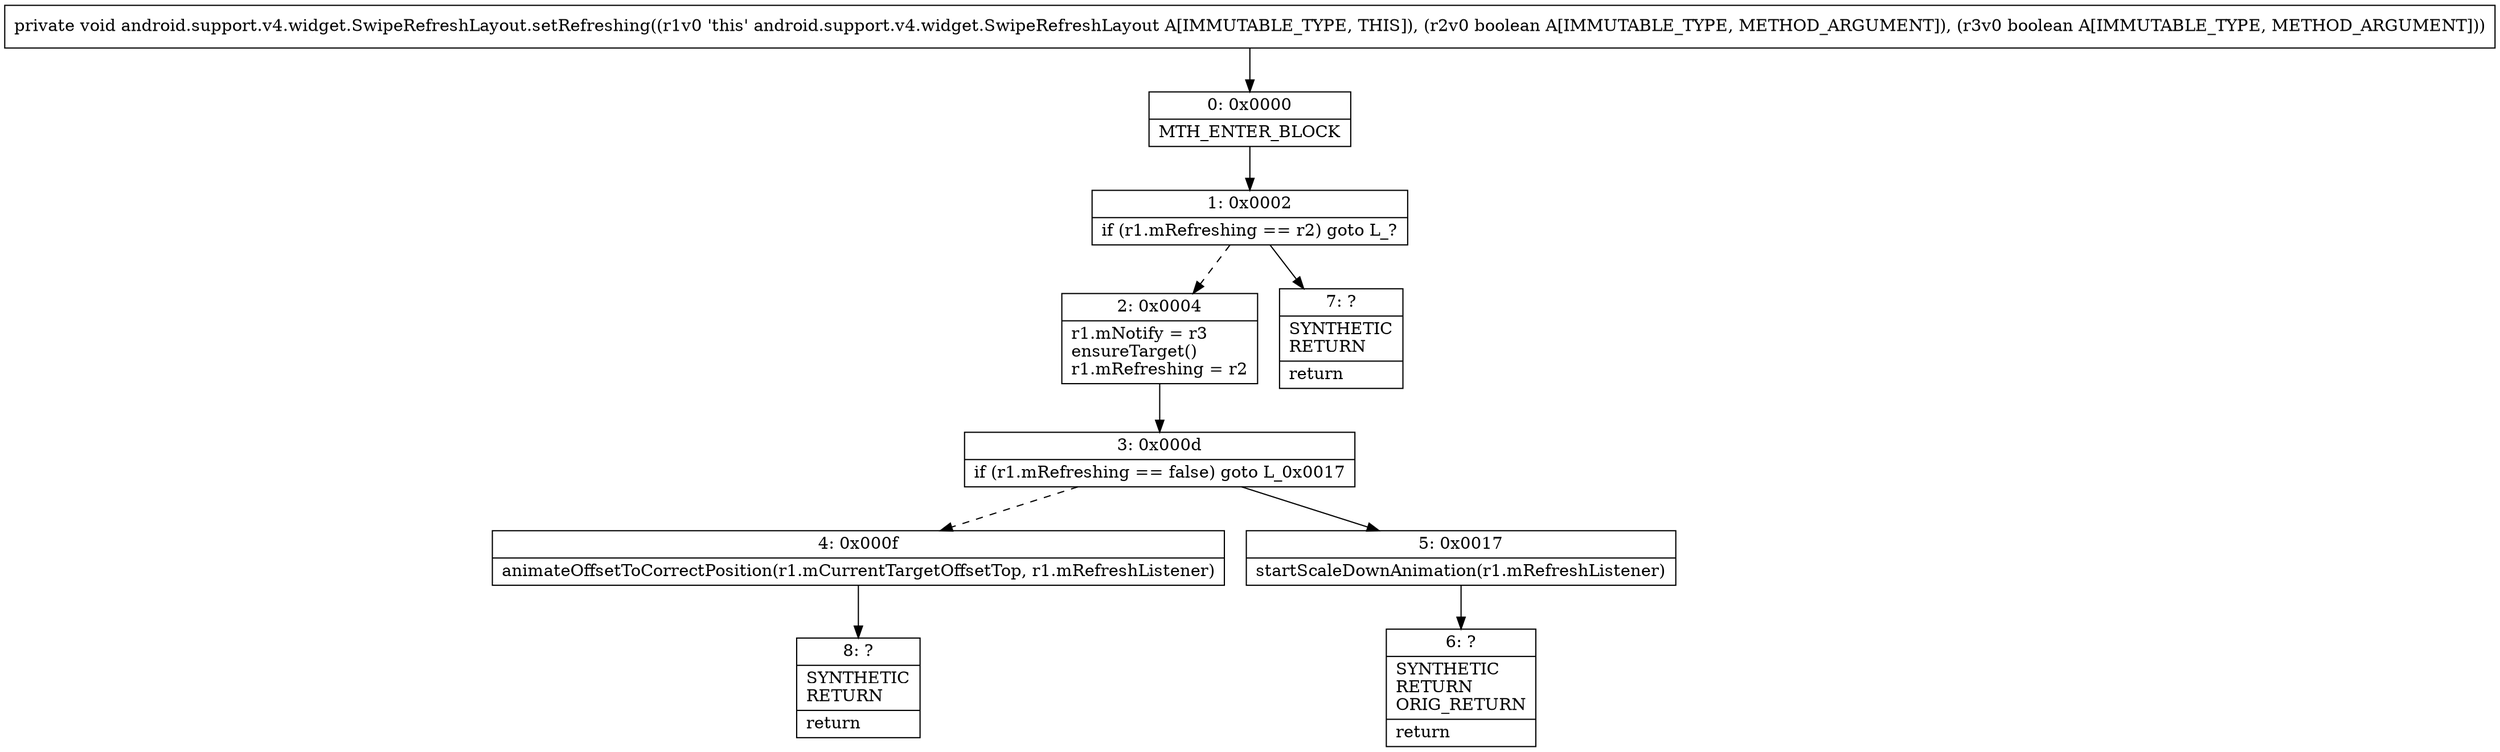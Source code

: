 digraph "CFG forandroid.support.v4.widget.SwipeRefreshLayout.setRefreshing(ZZ)V" {
Node_0 [shape=record,label="{0\:\ 0x0000|MTH_ENTER_BLOCK\l}"];
Node_1 [shape=record,label="{1\:\ 0x0002|if (r1.mRefreshing == r2) goto L_?\l}"];
Node_2 [shape=record,label="{2\:\ 0x0004|r1.mNotify = r3\lensureTarget()\lr1.mRefreshing = r2\l}"];
Node_3 [shape=record,label="{3\:\ 0x000d|if (r1.mRefreshing == false) goto L_0x0017\l}"];
Node_4 [shape=record,label="{4\:\ 0x000f|animateOffsetToCorrectPosition(r1.mCurrentTargetOffsetTop, r1.mRefreshListener)\l}"];
Node_5 [shape=record,label="{5\:\ 0x0017|startScaleDownAnimation(r1.mRefreshListener)\l}"];
Node_6 [shape=record,label="{6\:\ ?|SYNTHETIC\lRETURN\lORIG_RETURN\l|return\l}"];
Node_7 [shape=record,label="{7\:\ ?|SYNTHETIC\lRETURN\l|return\l}"];
Node_8 [shape=record,label="{8\:\ ?|SYNTHETIC\lRETURN\l|return\l}"];
MethodNode[shape=record,label="{private void android.support.v4.widget.SwipeRefreshLayout.setRefreshing((r1v0 'this' android.support.v4.widget.SwipeRefreshLayout A[IMMUTABLE_TYPE, THIS]), (r2v0 boolean A[IMMUTABLE_TYPE, METHOD_ARGUMENT]), (r3v0 boolean A[IMMUTABLE_TYPE, METHOD_ARGUMENT])) }"];
MethodNode -> Node_0;
Node_0 -> Node_1;
Node_1 -> Node_2[style=dashed];
Node_1 -> Node_7;
Node_2 -> Node_3;
Node_3 -> Node_4[style=dashed];
Node_3 -> Node_5;
Node_4 -> Node_8;
Node_5 -> Node_6;
}

